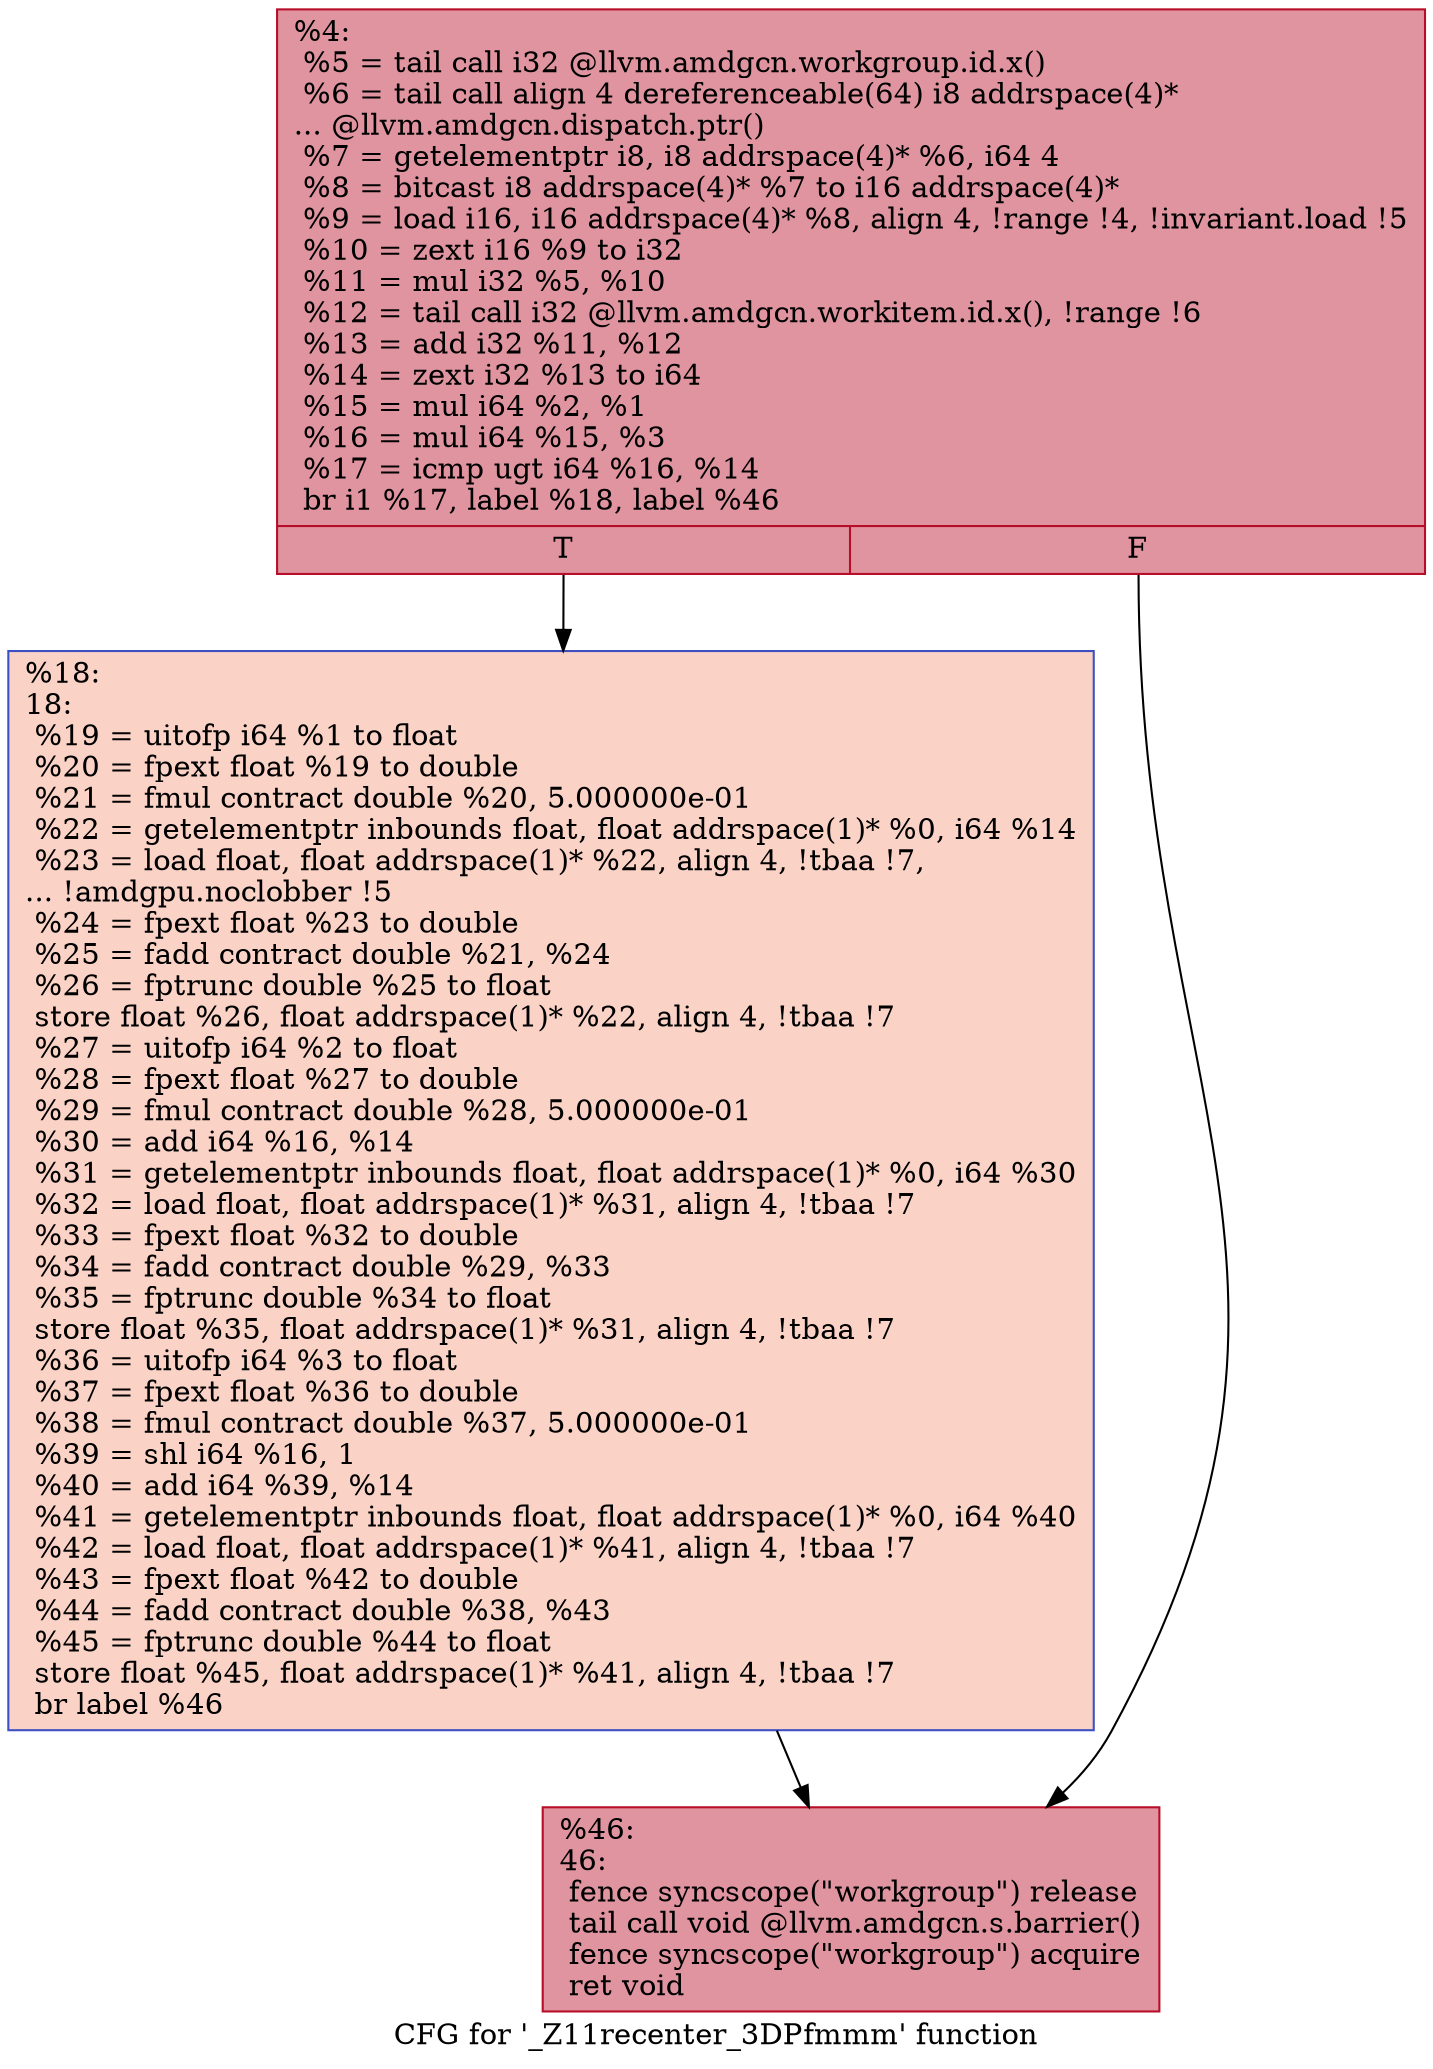 digraph "CFG for '_Z11recenter_3DPfmmm' function" {
	label="CFG for '_Z11recenter_3DPfmmm' function";

	Node0x4f78530 [shape=record,color="#b70d28ff", style=filled, fillcolor="#b70d2870",label="{%4:\l  %5 = tail call i32 @llvm.amdgcn.workgroup.id.x()\l  %6 = tail call align 4 dereferenceable(64) i8 addrspace(4)*\l... @llvm.amdgcn.dispatch.ptr()\l  %7 = getelementptr i8, i8 addrspace(4)* %6, i64 4\l  %8 = bitcast i8 addrspace(4)* %7 to i16 addrspace(4)*\l  %9 = load i16, i16 addrspace(4)* %8, align 4, !range !4, !invariant.load !5\l  %10 = zext i16 %9 to i32\l  %11 = mul i32 %5, %10\l  %12 = tail call i32 @llvm.amdgcn.workitem.id.x(), !range !6\l  %13 = add i32 %11, %12\l  %14 = zext i32 %13 to i64\l  %15 = mul i64 %2, %1\l  %16 = mul i64 %15, %3\l  %17 = icmp ugt i64 %16, %14\l  br i1 %17, label %18, label %46\l|{<s0>T|<s1>F}}"];
	Node0x4f78530:s0 -> Node0x4f7a620;
	Node0x4f78530:s1 -> Node0x4f7a6b0;
	Node0x4f7a620 [shape=record,color="#3d50c3ff", style=filled, fillcolor="#f59c7d70",label="{%18:\l18:                                               \l  %19 = uitofp i64 %1 to float\l  %20 = fpext float %19 to double\l  %21 = fmul contract double %20, 5.000000e-01\l  %22 = getelementptr inbounds float, float addrspace(1)* %0, i64 %14\l  %23 = load float, float addrspace(1)* %22, align 4, !tbaa !7,\l... !amdgpu.noclobber !5\l  %24 = fpext float %23 to double\l  %25 = fadd contract double %21, %24\l  %26 = fptrunc double %25 to float\l  store float %26, float addrspace(1)* %22, align 4, !tbaa !7\l  %27 = uitofp i64 %2 to float\l  %28 = fpext float %27 to double\l  %29 = fmul contract double %28, 5.000000e-01\l  %30 = add i64 %16, %14\l  %31 = getelementptr inbounds float, float addrspace(1)* %0, i64 %30\l  %32 = load float, float addrspace(1)* %31, align 4, !tbaa !7\l  %33 = fpext float %32 to double\l  %34 = fadd contract double %29, %33\l  %35 = fptrunc double %34 to float\l  store float %35, float addrspace(1)* %31, align 4, !tbaa !7\l  %36 = uitofp i64 %3 to float\l  %37 = fpext float %36 to double\l  %38 = fmul contract double %37, 5.000000e-01\l  %39 = shl i64 %16, 1\l  %40 = add i64 %39, %14\l  %41 = getelementptr inbounds float, float addrspace(1)* %0, i64 %40\l  %42 = load float, float addrspace(1)* %41, align 4, !tbaa !7\l  %43 = fpext float %42 to double\l  %44 = fadd contract double %38, %43\l  %45 = fptrunc double %44 to float\l  store float %45, float addrspace(1)* %41, align 4, !tbaa !7\l  br label %46\l}"];
	Node0x4f7a620 -> Node0x4f7a6b0;
	Node0x4f7a6b0 [shape=record,color="#b70d28ff", style=filled, fillcolor="#b70d2870",label="{%46:\l46:                                               \l  fence syncscope(\"workgroup\") release\l  tail call void @llvm.amdgcn.s.barrier()\l  fence syncscope(\"workgroup\") acquire\l  ret void\l}"];
}
